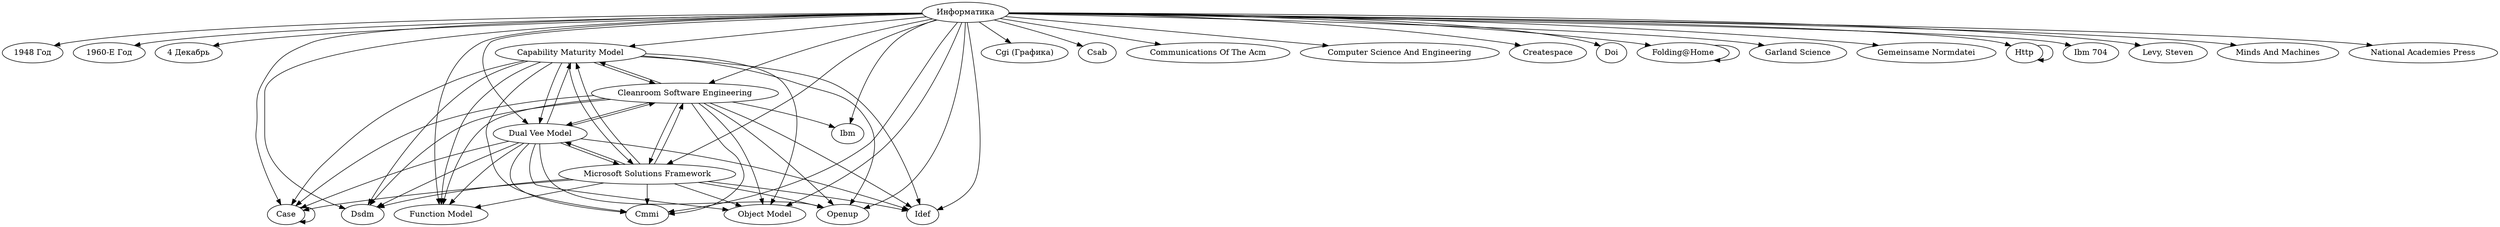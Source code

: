 // Graph of Wikipedia Articles
digraph {
	"Информатика" [label="Информатика"]
	"1948 Год" [label="1948 Год"]
	"1960-Е Год" [label="1960-Е Год"]
	"4 Декабрь" [label="4 Декабрь"]
	Case [label=Case]
	"Cgi (Графика)" [label="Cgi (Графика)"]
	Cmmi [label=Cmmi]
	Csab [label=Csab]
	"Capability Maturity Model" [label="Capability Maturity Model"]
	"Cleanroom Software Engineering" [label="Cleanroom Software Engineering"]
	"Communications Of The Acm" [label="Communications Of The Acm"]
	"Computer Science And Engineering" [label="Computer Science And Engineering"]
	Createspace [label=Createspace]
	Dsdm [label=Dsdm]
	Doi [label=Doi]
	"Dual Vee Model" [label="Dual Vee Model"]
	"Folding@Home" [label="Folding@Home"]
	"Function Model" [label="Function Model"]
	"Garland Science" [label="Garland Science"]
	"Gemeinsame Normdatei" [label="Gemeinsame Normdatei"]
	Http [label=Http]
	Ibm [label=Ibm]
	"Ibm 704" [label="Ibm 704"]
	Idef [label=Idef]
	"Levy, Steven" [label="Levy, Steven"]
	"Microsoft Solutions Framework" [label="Microsoft Solutions Framework"]
	"Minds And Machines" [label="Minds And Machines"]
	"National Academies Press" [label="National Academies Press"]
	"Object Model" [label="Object Model"]
	Openup [label=Openup]
	"Информатика" -> "1948 Год"
	"Информатика" -> "1960-Е Год"
	"Информатика" -> "4 Декабрь"
	"Информатика" -> Case
	"Информатика" -> "Cgi (Графика)"
	"Информатика" -> Cmmi
	"Информатика" -> Csab
	"Информатика" -> "Capability Maturity Model"
	"Информатика" -> "Cleanroom Software Engineering"
	"Информатика" -> "Communications Of The Acm"
	"Информатика" -> "Computer Science And Engineering"
	"Информатика" -> Createspace
	"Информатика" -> Dsdm
	"Информатика" -> Doi
	"Информатика" -> "Dual Vee Model"
	"Информатика" -> "Folding@Home"
	"Информатика" -> "Function Model"
	"Информатика" -> "Garland Science"
	"Информатика" -> "Gemeinsame Normdatei"
	"Информатика" -> Http
	"Информатика" -> Ibm
	"Информатика" -> "Ibm 704"
	"Информатика" -> Idef
	"Информатика" -> "Levy, Steven"
	"Информатика" -> "Microsoft Solutions Framework"
	"Информатика" -> "Minds And Machines"
	"Информатика" -> "National Academies Press"
	"Информатика" -> "Object Model"
	"Информатика" -> Openup
	Case -> Case
	"Capability Maturity Model" -> Case
	"Capability Maturity Model" -> Cmmi
	"Capability Maturity Model" -> "Cleanroom Software Engineering"
	"Capability Maturity Model" -> Dsdm
	"Capability Maturity Model" -> "Dual Vee Model"
	"Capability Maturity Model" -> "Function Model"
	"Capability Maturity Model" -> Idef
	"Capability Maturity Model" -> "Microsoft Solutions Framework"
	"Capability Maturity Model" -> "Object Model"
	"Capability Maturity Model" -> Openup
	"Cleanroom Software Engineering" -> Case
	"Cleanroom Software Engineering" -> Cmmi
	"Cleanroom Software Engineering" -> "Capability Maturity Model"
	"Cleanroom Software Engineering" -> Dsdm
	"Cleanroom Software Engineering" -> "Dual Vee Model"
	"Cleanroom Software Engineering" -> "Function Model"
	"Cleanroom Software Engineering" -> Ibm
	"Cleanroom Software Engineering" -> Idef
	"Cleanroom Software Engineering" -> "Microsoft Solutions Framework"
	"Cleanroom Software Engineering" -> "Object Model"
	"Cleanroom Software Engineering" -> Openup
	"Dual Vee Model" -> Case
	"Dual Vee Model" -> Cmmi
	"Dual Vee Model" -> "Capability Maturity Model"
	"Dual Vee Model" -> "Cleanroom Software Engineering"
	"Dual Vee Model" -> Dsdm
	"Dual Vee Model" -> "Function Model"
	"Dual Vee Model" -> Idef
	"Dual Vee Model" -> "Microsoft Solutions Framework"
	"Dual Vee Model" -> "Object Model"
	"Dual Vee Model" -> Openup
	"Folding@Home" -> "Folding@Home"
	Http -> Http
	"Microsoft Solutions Framework" -> Case
	"Microsoft Solutions Framework" -> Cmmi
	"Microsoft Solutions Framework" -> "Capability Maturity Model"
	"Microsoft Solutions Framework" -> "Cleanroom Software Engineering"
	"Microsoft Solutions Framework" -> Dsdm
	"Microsoft Solutions Framework" -> "Dual Vee Model"
	"Microsoft Solutions Framework" -> "Function Model"
	"Microsoft Solutions Framework" -> Idef
	"Microsoft Solutions Framework" -> "Object Model"
	"Microsoft Solutions Framework" -> Openup
}
